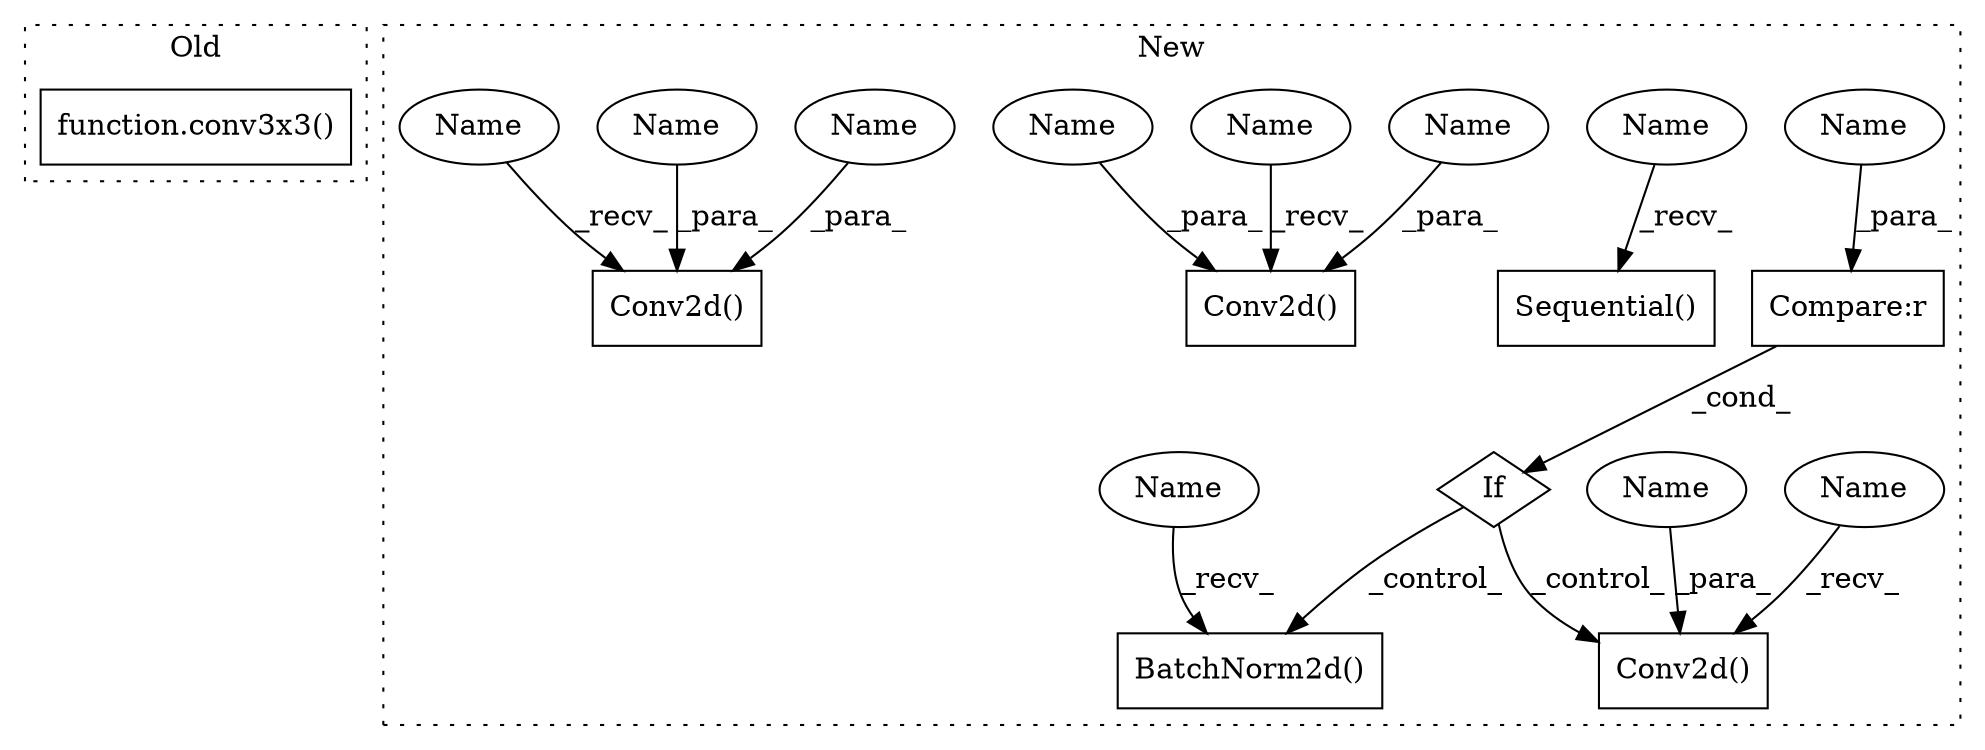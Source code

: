 digraph G {
subgraph cluster0 {
1 [label="function.conv3x3()" a="75" s="440,472" l="8,1" shape="box"];
label = "Old";
style="dotted";
}
subgraph cluster1 {
2 [label="BatchNorm2d()" a="75" s="1041,1077" l="15,1" shape="box"];
3 [label="If" a="96" s="799,851" l="3,14" shape="diamond"];
4 [label="Conv2d()" a="75" s="912,954" l="10,69" shape="box"];
5 [label="Compare:r" a="40" s="817" l="34" shape="box"];
6 [label="Conv2d()" a="75" s="445,485" l="23,54" shape="box"];
7 [label="Conv2d()" a="75" s="603,627" l="10,80" shape="box"];
8 [label="Sequential()" a="75" s="775" l="15" shape="box"];
9 [label="Name" a="87" s="468" l="9" shape="ellipse"];
10 [label="Name" a="87" s="922" l="9" shape="ellipse"];
11 [label="Name" a="87" s="817" l="9" shape="ellipse"];
12 [label="Name" a="87" s="603" l="2" shape="ellipse"];
13 [label="Name" a="87" s="912" l="2" shape="ellipse"];
14 [label="Name" a="87" s="1041" l="2" shape="ellipse"];
15 [label="Name" a="87" s="775" l="2" shape="ellipse"];
16 [label="Name" a="87" s="445" l="2" shape="ellipse"];
17 [label="Name" a="87" s="479" l="6" shape="ellipse"];
18 [label="Name" a="87" s="621" l="6" shape="ellipse"];
19 [label="Name" a="87" s="613" l="6" shape="ellipse"];
label = "New";
style="dotted";
}
3 -> 2 [label="_control_"];
3 -> 4 [label="_control_"];
5 -> 3 [label="_cond_"];
9 -> 6 [label="_para_"];
10 -> 4 [label="_para_"];
11 -> 5 [label="_para_"];
12 -> 7 [label="_recv_"];
13 -> 4 [label="_recv_"];
14 -> 2 [label="_recv_"];
15 -> 8 [label="_recv_"];
16 -> 6 [label="_recv_"];
17 -> 6 [label="_para_"];
18 -> 7 [label="_para_"];
19 -> 7 [label="_para_"];
}